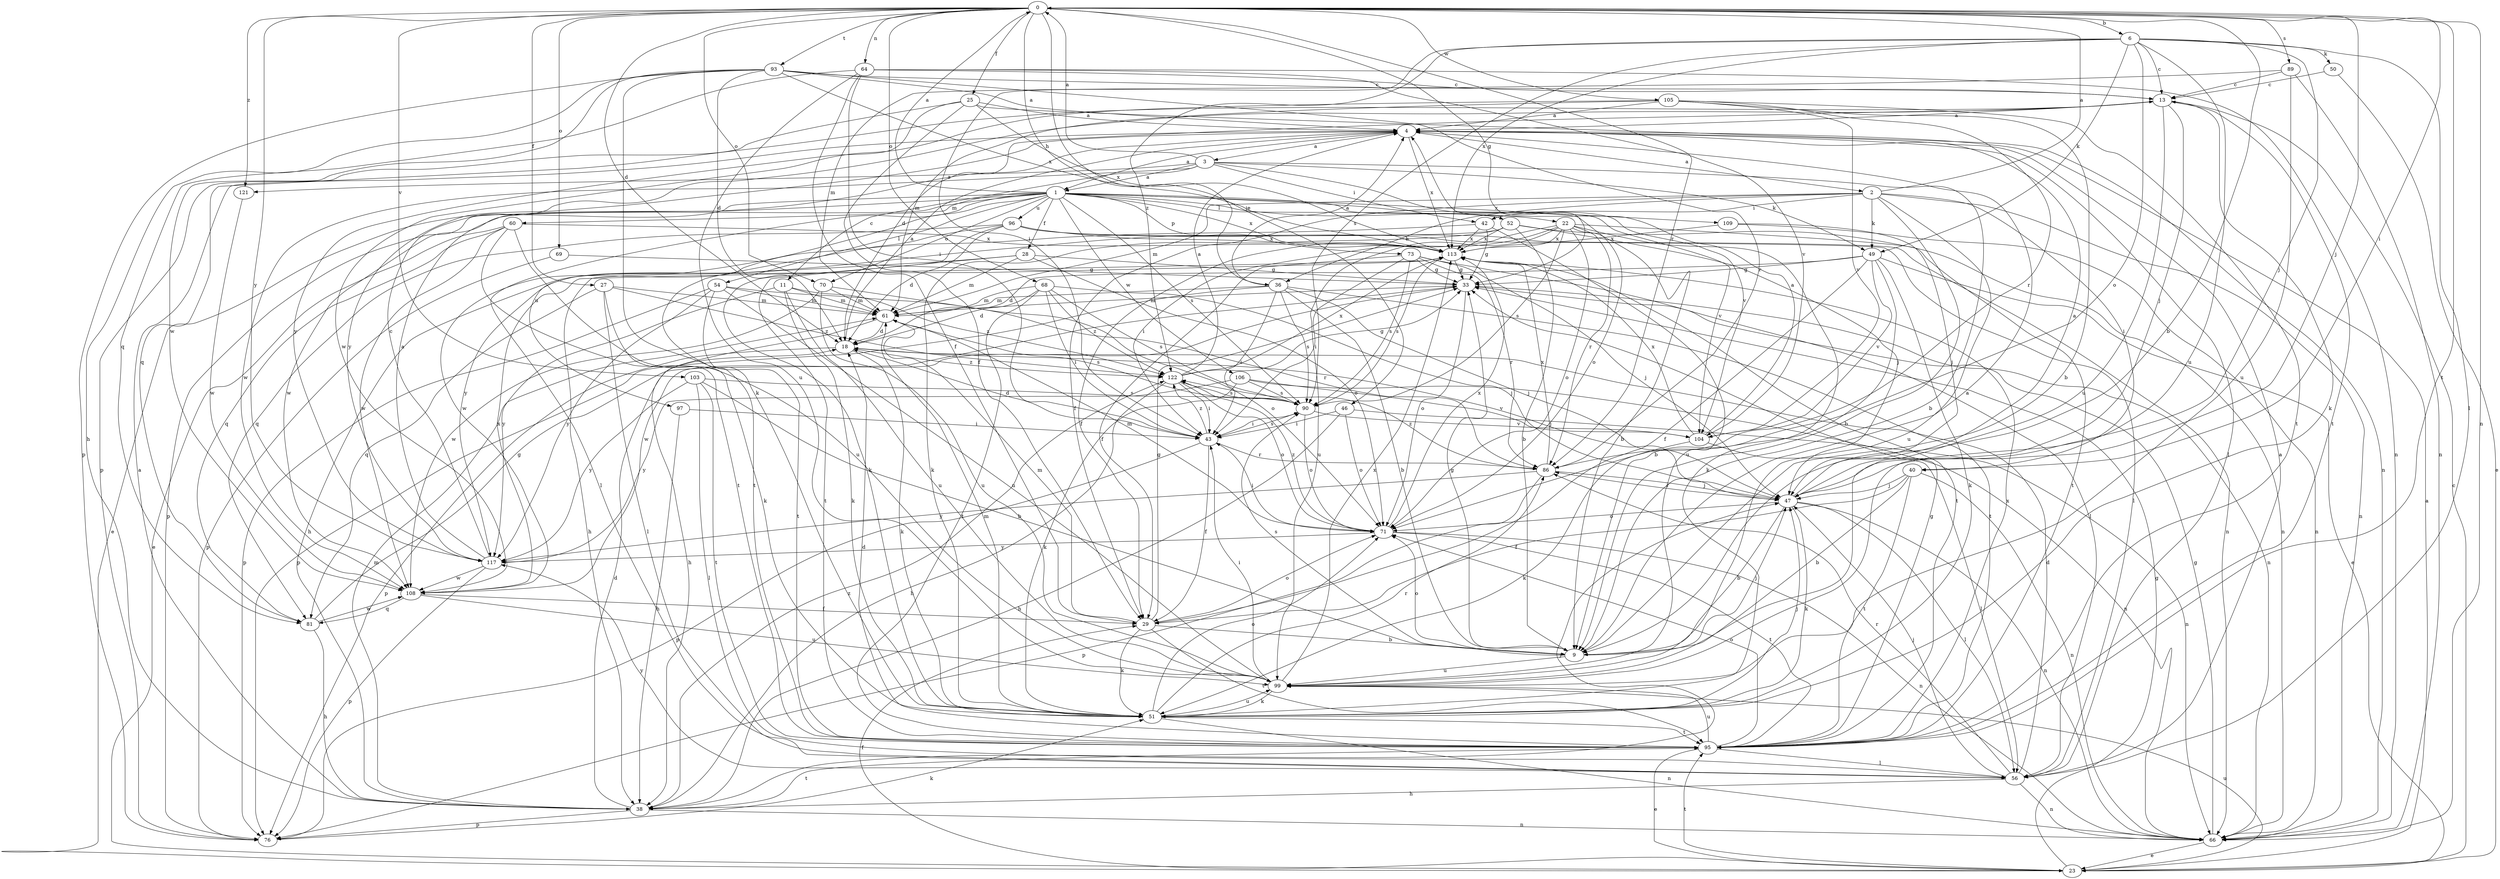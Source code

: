 strict digraph  {
0;
1;
2;
3;
4;
6;
9;
11;
13;
18;
22;
23;
25;
27;
28;
29;
33;
36;
38;
40;
42;
43;
46;
47;
49;
50;
51;
52;
54;
56;
60;
61;
64;
66;
68;
69;
70;
71;
73;
76;
81;
86;
89;
90;
93;
95;
96;
97;
99;
103;
104;
105;
106;
108;
109;
113;
117;
121;
122;
0 -> 6  [label=b];
0 -> 9  [label=b];
0 -> 18  [label=d];
0 -> 25  [label=f];
0 -> 27  [label=f];
0 -> 33  [label=g];
0 -> 36  [label=h];
0 -> 40  [label=i];
0 -> 46  [label=j];
0 -> 47  [label=j];
0 -> 64  [label=n];
0 -> 66  [label=n];
0 -> 68  [label=o];
0 -> 69  [label=o];
0 -> 70  [label=o];
0 -> 86  [label=r];
0 -> 89  [label=s];
0 -> 93  [label=t];
0 -> 95  [label=t];
0 -> 103  [label=v];
0 -> 105  [label=w];
0 -> 117  [label=y];
0 -> 121  [label=z];
1 -> 0  [label=a];
1 -> 22  [label=e];
1 -> 23  [label=e];
1 -> 28  [label=f];
1 -> 52  [label=l];
1 -> 54  [label=l];
1 -> 56  [label=l];
1 -> 60  [label=m];
1 -> 70  [label=o];
1 -> 71  [label=o];
1 -> 73  [label=p];
1 -> 76  [label=p];
1 -> 90  [label=s];
1 -> 96  [label=u];
1 -> 97  [label=u];
1 -> 104  [label=v];
1 -> 106  [label=w];
1 -> 108  [label=w];
1 -> 109  [label=x];
1 -> 113  [label=x];
2 -> 0  [label=a];
2 -> 9  [label=b];
2 -> 29  [label=f];
2 -> 36  [label=h];
2 -> 40  [label=i];
2 -> 42  [label=i];
2 -> 49  [label=k];
2 -> 61  [label=m];
2 -> 66  [label=n];
2 -> 99  [label=u];
3 -> 0  [label=a];
3 -> 1  [label=a];
3 -> 9  [label=b];
3 -> 11  [label=c];
3 -> 42  [label=i];
3 -> 49  [label=k];
3 -> 104  [label=v];
3 -> 108  [label=w];
3 -> 121  [label=z];
4 -> 1  [label=a];
4 -> 2  [label=a];
4 -> 3  [label=a];
4 -> 56  [label=l];
4 -> 113  [label=x];
4 -> 117  [label=y];
6 -> 13  [label=c];
6 -> 43  [label=i];
6 -> 47  [label=j];
6 -> 49  [label=k];
6 -> 50  [label=k];
6 -> 56  [label=l];
6 -> 71  [label=o];
6 -> 90  [label=s];
6 -> 99  [label=u];
6 -> 113  [label=x];
6 -> 122  [label=z];
9 -> 4  [label=a];
9 -> 33  [label=g];
9 -> 47  [label=j];
9 -> 71  [label=o];
9 -> 90  [label=s];
9 -> 99  [label=u];
11 -> 51  [label=k];
11 -> 61  [label=m];
11 -> 99  [label=u];
11 -> 117  [label=y];
11 -> 122  [label=z];
13 -> 4  [label=a];
13 -> 18  [label=d];
13 -> 47  [label=j];
13 -> 51  [label=k];
13 -> 81  [label=q];
13 -> 95  [label=t];
13 -> 99  [label=u];
18 -> 4  [label=a];
18 -> 47  [label=j];
18 -> 51  [label=k];
18 -> 76  [label=p];
18 -> 122  [label=z];
22 -> 9  [label=b];
22 -> 29  [label=f];
22 -> 43  [label=i];
22 -> 51  [label=k];
22 -> 71  [label=o];
22 -> 86  [label=r];
22 -> 90  [label=s];
22 -> 95  [label=t];
22 -> 99  [label=u];
22 -> 113  [label=x];
23 -> 4  [label=a];
23 -> 13  [label=c];
23 -> 29  [label=f];
23 -> 33  [label=g];
23 -> 95  [label=t];
23 -> 99  [label=u];
25 -> 4  [label=a];
25 -> 29  [label=f];
25 -> 66  [label=n];
25 -> 76  [label=p];
25 -> 113  [label=x];
25 -> 117  [label=y];
27 -> 51  [label=k];
27 -> 56  [label=l];
27 -> 61  [label=m];
27 -> 81  [label=q];
27 -> 122  [label=z];
28 -> 33  [label=g];
28 -> 38  [label=h];
28 -> 61  [label=m];
28 -> 71  [label=o];
28 -> 95  [label=t];
29 -> 9  [label=b];
29 -> 33  [label=g];
29 -> 51  [label=k];
29 -> 61  [label=m];
29 -> 71  [label=o];
29 -> 95  [label=t];
33 -> 61  [label=m];
33 -> 66  [label=n];
33 -> 71  [label=o];
33 -> 108  [label=w];
36 -> 4  [label=a];
36 -> 9  [label=b];
36 -> 43  [label=i];
36 -> 47  [label=j];
36 -> 61  [label=m];
36 -> 76  [label=p];
36 -> 90  [label=s];
36 -> 95  [label=t];
38 -> 4  [label=a];
38 -> 18  [label=d];
38 -> 47  [label=j];
38 -> 61  [label=m];
38 -> 66  [label=n];
38 -> 76  [label=p];
38 -> 95  [label=t];
38 -> 122  [label=z];
40 -> 9  [label=b];
40 -> 29  [label=f];
40 -> 47  [label=j];
40 -> 66  [label=n];
40 -> 95  [label=t];
42 -> 33  [label=g];
42 -> 99  [label=u];
42 -> 108  [label=w];
42 -> 113  [label=x];
43 -> 18  [label=d];
43 -> 29  [label=f];
43 -> 76  [label=p];
43 -> 86  [label=r];
43 -> 90  [label=s];
43 -> 122  [label=z];
46 -> 38  [label=h];
46 -> 43  [label=i];
46 -> 66  [label=n];
46 -> 71  [label=o];
47 -> 4  [label=a];
47 -> 9  [label=b];
47 -> 51  [label=k];
47 -> 56  [label=l];
47 -> 66  [label=n];
47 -> 71  [label=o];
47 -> 86  [label=r];
49 -> 9  [label=b];
49 -> 18  [label=d];
49 -> 23  [label=e];
49 -> 29  [label=f];
49 -> 33  [label=g];
49 -> 51  [label=k];
49 -> 104  [label=v];
50 -> 13  [label=c];
50 -> 23  [label=e];
51 -> 47  [label=j];
51 -> 61  [label=m];
51 -> 66  [label=n];
51 -> 71  [label=o];
51 -> 86  [label=r];
51 -> 95  [label=t];
51 -> 99  [label=u];
52 -> 9  [label=b];
52 -> 47  [label=j];
52 -> 51  [label=k];
52 -> 66  [label=n];
52 -> 113  [label=x];
52 -> 117  [label=y];
54 -> 61  [label=m];
54 -> 76  [label=p];
54 -> 86  [label=r];
54 -> 95  [label=t];
54 -> 99  [label=u];
54 -> 117  [label=y];
56 -> 4  [label=a];
56 -> 18  [label=d];
56 -> 38  [label=h];
56 -> 47  [label=j];
56 -> 66  [label=n];
56 -> 86  [label=r];
56 -> 117  [label=y];
60 -> 23  [label=e];
60 -> 81  [label=q];
60 -> 95  [label=t];
60 -> 99  [label=u];
60 -> 108  [label=w];
60 -> 113  [label=x];
61 -> 18  [label=d];
61 -> 38  [label=h];
61 -> 90  [label=s];
64 -> 13  [label=c];
64 -> 29  [label=f];
64 -> 43  [label=i];
64 -> 66  [label=n];
64 -> 81  [label=q];
64 -> 99  [label=u];
64 -> 104  [label=v];
66 -> 23  [label=e];
66 -> 33  [label=g];
68 -> 18  [label=d];
68 -> 43  [label=i];
68 -> 47  [label=j];
68 -> 61  [label=m];
68 -> 90  [label=s];
68 -> 95  [label=t];
68 -> 122  [label=z];
69 -> 33  [label=g];
69 -> 76  [label=p];
70 -> 61  [label=m];
70 -> 71  [label=o];
70 -> 99  [label=u];
70 -> 108  [label=w];
71 -> 43  [label=i];
71 -> 61  [label=m];
71 -> 66  [label=n];
71 -> 95  [label=t];
71 -> 113  [label=x];
71 -> 117  [label=y];
71 -> 122  [label=z];
73 -> 29  [label=f];
73 -> 33  [label=g];
73 -> 43  [label=i];
73 -> 47  [label=j];
73 -> 56  [label=l];
73 -> 86  [label=r];
73 -> 90  [label=s];
76 -> 51  [label=k];
81 -> 33  [label=g];
81 -> 38  [label=h];
81 -> 108  [label=w];
86 -> 47  [label=j];
86 -> 76  [label=p];
86 -> 113  [label=x];
86 -> 117  [label=y];
86 -> 122  [label=z];
89 -> 13  [label=c];
89 -> 61  [label=m];
89 -> 66  [label=n];
89 -> 99  [label=u];
90 -> 43  [label=i];
90 -> 71  [label=o];
90 -> 104  [label=v];
93 -> 4  [label=a];
93 -> 13  [label=c];
93 -> 18  [label=d];
93 -> 38  [label=h];
93 -> 51  [label=k];
93 -> 76  [label=p];
93 -> 86  [label=r];
93 -> 108  [label=w];
93 -> 113  [label=x];
95 -> 18  [label=d];
95 -> 23  [label=e];
95 -> 33  [label=g];
95 -> 56  [label=l];
95 -> 71  [label=o];
95 -> 99  [label=u];
95 -> 113  [label=x];
96 -> 18  [label=d];
96 -> 51  [label=k];
96 -> 56  [label=l];
96 -> 66  [label=n];
96 -> 81  [label=q];
96 -> 95  [label=t];
96 -> 113  [label=x];
97 -> 38  [label=h];
97 -> 43  [label=i];
99 -> 43  [label=i];
99 -> 51  [label=k];
99 -> 113  [label=x];
103 -> 9  [label=b];
103 -> 56  [label=l];
103 -> 90  [label=s];
103 -> 95  [label=t];
103 -> 117  [label=y];
104 -> 4  [label=a];
104 -> 51  [label=k];
104 -> 56  [label=l];
104 -> 113  [label=x];
105 -> 4  [label=a];
105 -> 9  [label=b];
105 -> 61  [label=m];
105 -> 86  [label=r];
105 -> 95  [label=t];
105 -> 104  [label=v];
105 -> 108  [label=w];
106 -> 51  [label=k];
106 -> 66  [label=n];
106 -> 90  [label=s];
106 -> 104  [label=v];
106 -> 117  [label=y];
108 -> 29  [label=f];
108 -> 81  [label=q];
108 -> 99  [label=u];
108 -> 113  [label=x];
109 -> 47  [label=j];
109 -> 66  [label=n];
109 -> 113  [label=x];
113 -> 33  [label=g];
113 -> 38  [label=h];
113 -> 90  [label=s];
113 -> 95  [label=t];
117 -> 4  [label=a];
117 -> 13  [label=c];
117 -> 76  [label=p];
117 -> 108  [label=w];
121 -> 108  [label=w];
122 -> 4  [label=a];
122 -> 33  [label=g];
122 -> 38  [label=h];
122 -> 43  [label=i];
122 -> 71  [label=o];
122 -> 90  [label=s];
122 -> 113  [label=x];
}
